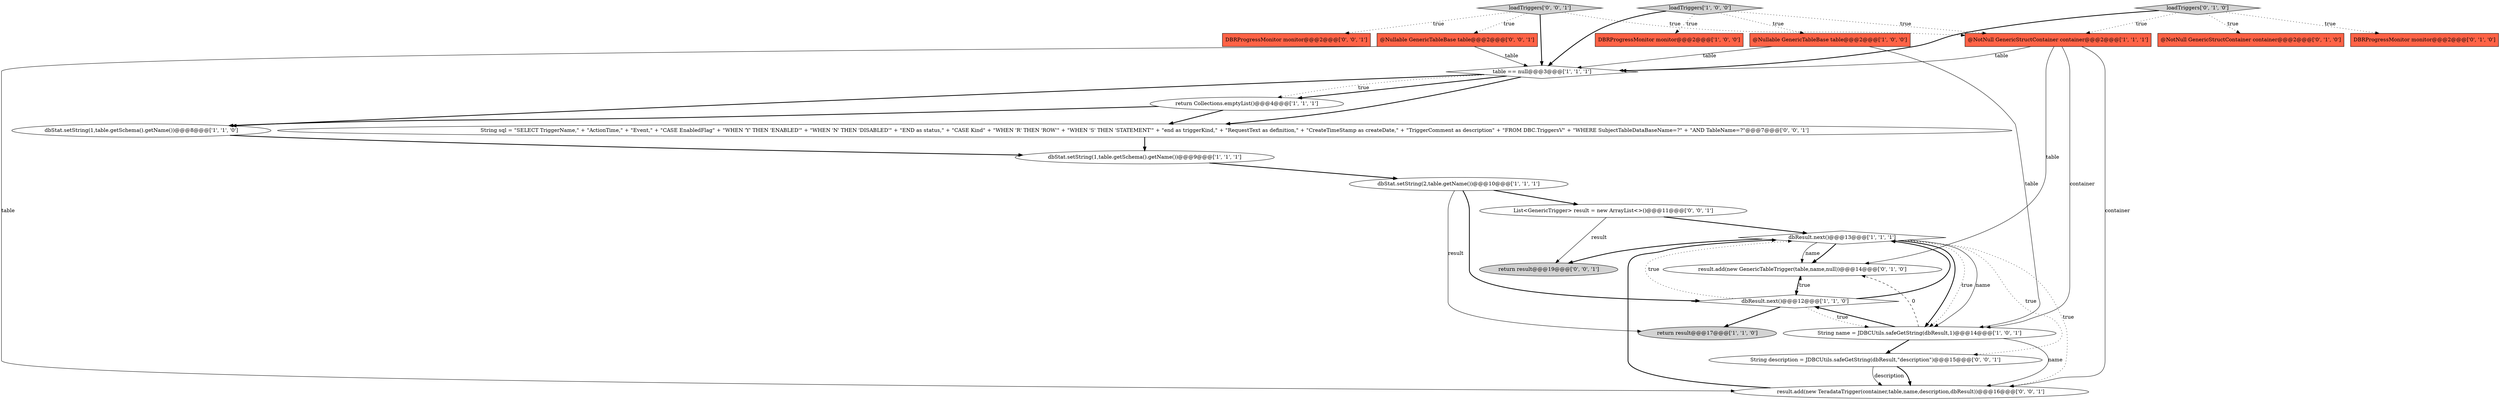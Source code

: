 digraph {
11 [style = filled, label = "dbResult.next()@@@13@@@['1', '1', '1']", fillcolor = white, shape = diamond image = "AAA0AAABBB1BBB"];
15 [style = filled, label = "@NotNull GenericStructContainer container@@@2@@@['0', '1', '0']", fillcolor = tomato, shape = box image = "AAA0AAABBB2BBB"];
2 [style = filled, label = "return result@@@17@@@['1', '1', '0']", fillcolor = lightgray, shape = ellipse image = "AAA0AAABBB1BBB"];
22 [style = filled, label = "List<GenericTrigger> result = new ArrayList<>()@@@11@@@['0', '0', '1']", fillcolor = white, shape = ellipse image = "AAA0AAABBB3BBB"];
17 [style = filled, label = "return result@@@19@@@['0', '0', '1']", fillcolor = lightgray, shape = ellipse image = "AAA0AAABBB3BBB"];
3 [style = filled, label = "DBRProgressMonitor monitor@@@2@@@['1', '0', '0']", fillcolor = tomato, shape = box image = "AAA0AAABBB1BBB"];
21 [style = filled, label = "DBRProgressMonitor monitor@@@2@@@['0', '0', '1']", fillcolor = tomato, shape = box image = "AAA0AAABBB3BBB"];
24 [style = filled, label = "loadTriggers['0', '0', '1']", fillcolor = lightgray, shape = diamond image = "AAA0AAABBB3BBB"];
1 [style = filled, label = "dbStat.setString(2,table.getName())@@@10@@@['1', '1', '1']", fillcolor = white, shape = ellipse image = "AAA0AAABBB1BBB"];
4 [style = filled, label = "table == null@@@3@@@['1', '1', '1']", fillcolor = white, shape = diamond image = "AAA0AAABBB1BBB"];
14 [style = filled, label = "DBRProgressMonitor monitor@@@2@@@['0', '1', '0']", fillcolor = tomato, shape = box image = "AAA0AAABBB2BBB"];
6 [style = filled, label = "@Nullable GenericTableBase table@@@2@@@['1', '0', '0']", fillcolor = tomato, shape = box image = "AAA0AAABBB1BBB"];
9 [style = filled, label = "@NotNull GenericStructContainer container@@@2@@@['1', '1', '1']", fillcolor = tomato, shape = box image = "AAA0AAABBB1BBB"];
7 [style = filled, label = "return Collections.emptyList()@@@4@@@['1', '1', '1']", fillcolor = white, shape = ellipse image = "AAA0AAABBB1BBB"];
20 [style = filled, label = "String description = JDBCUtils.safeGetString(dbResult,\"description\")@@@15@@@['0', '0', '1']", fillcolor = white, shape = ellipse image = "AAA0AAABBB3BBB"];
5 [style = filled, label = "loadTriggers['1', '0', '0']", fillcolor = lightgray, shape = diamond image = "AAA0AAABBB1BBB"];
0 [style = filled, label = "dbResult.next()@@@12@@@['1', '1', '0']", fillcolor = white, shape = diamond image = "AAA0AAABBB1BBB"];
10 [style = filled, label = "dbStat.setString(1,table.getSchema().getName())@@@9@@@['1', '1', '1']", fillcolor = white, shape = ellipse image = "AAA0AAABBB1BBB"];
8 [style = filled, label = "dbStat.setString(1,table.getSchema().getName())@@@8@@@['1', '1', '0']", fillcolor = white, shape = ellipse image = "AAA0AAABBB1BBB"];
18 [style = filled, label = "@Nullable GenericTableBase table@@@2@@@['0', '0', '1']", fillcolor = tomato, shape = box image = "AAA0AAABBB3BBB"];
13 [style = filled, label = "result.add(new GenericTableTrigger(table,name,null))@@@14@@@['0', '1', '0']", fillcolor = white, shape = ellipse image = "AAA1AAABBB2BBB"];
12 [style = filled, label = "String name = JDBCUtils.safeGetString(dbResult,1)@@@14@@@['1', '0', '1']", fillcolor = white, shape = ellipse image = "AAA0AAABBB1BBB"];
16 [style = filled, label = "loadTriggers['0', '1', '0']", fillcolor = lightgray, shape = diamond image = "AAA0AAABBB2BBB"];
19 [style = filled, label = "result.add(new TeradataTrigger(container,table,name,description,dbResult))@@@16@@@['0', '0', '1']", fillcolor = white, shape = ellipse image = "AAA0AAABBB3BBB"];
23 [style = filled, label = "String sql = \"SELECT TriggerName,\" + \"ActionTime,\" + \"Event,\" + \"CASE EnabledFlag\" + \"WHEN 'Y' THEN 'ENABLED'\" + \"WHEN 'N' THEN 'DISABLED'\" + \"END as status,\" + \"CASE Kind\" + \"WHEN 'R' THEN 'ROW'\" + \"WHEN 'S' THEN 'STATEMENT'\" + \"end as triggerKind,\" + \"RequestText as definition,\" + \"CreateTimeStamp as createDate,\" + \"TriggerComment as description\" + \"FROM DBC.TriggersV\" + \"WHERE SubjectTableDataBaseName=?\" + \"AND TableName=?\"@@@7@@@['0', '0', '1']", fillcolor = white, shape = ellipse image = "AAA0AAABBB3BBB"];
22->11 [style = bold, label=""];
6->4 [style = solid, label="table"];
9->4 [style = solid, label="table"];
12->0 [style = bold, label=""];
7->23 [style = bold, label=""];
18->4 [style = solid, label="table"];
4->7 [style = bold, label=""];
7->8 [style = bold, label=""];
11->12 [style = bold, label=""];
16->4 [style = bold, label=""];
11->12 [style = dotted, label="true"];
23->10 [style = bold, label=""];
13->0 [style = bold, label=""];
5->9 [style = dotted, label="true"];
5->3 [style = dotted, label="true"];
4->7 [style = dotted, label="true"];
24->4 [style = bold, label=""];
16->14 [style = dotted, label="true"];
0->12 [style = dotted, label="true"];
0->13 [style = dotted, label="true"];
6->12 [style = solid, label="table"];
4->8 [style = bold, label=""];
24->21 [style = dotted, label="true"];
11->17 [style = bold, label=""];
0->11 [style = bold, label=""];
16->15 [style = dotted, label="true"];
5->4 [style = bold, label=""];
20->19 [style = bold, label=""];
5->6 [style = dotted, label="true"];
10->1 [style = bold, label=""];
9->13 [style = solid, label="table"];
16->9 [style = dotted, label="true"];
12->19 [style = solid, label="name"];
20->19 [style = solid, label="description"];
11->19 [style = dotted, label="true"];
22->17 [style = solid, label="result"];
24->9 [style = dotted, label="true"];
19->11 [style = bold, label=""];
0->11 [style = dotted, label="true"];
9->12 [style = solid, label="container"];
11->20 [style = dotted, label="true"];
11->13 [style = bold, label=""];
4->23 [style = bold, label=""];
12->20 [style = bold, label=""];
12->13 [style = dashed, label="0"];
18->19 [style = solid, label="table"];
0->2 [style = bold, label=""];
1->22 [style = bold, label=""];
9->19 [style = solid, label="container"];
11->12 [style = solid, label="name"];
8->10 [style = bold, label=""];
11->13 [style = solid, label="name"];
1->0 [style = bold, label=""];
24->18 [style = dotted, label="true"];
1->2 [style = solid, label="result"];
}
